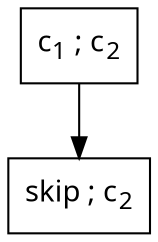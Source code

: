 digraph{
node [fontname = "courrier new"];
node [shape=box];
s1 [label=<c<sub>1</sub> ; c<sub>2</sub>>];
s2 [label=<skip ; c<sub>2</sub>>];
s1 -> s2
}